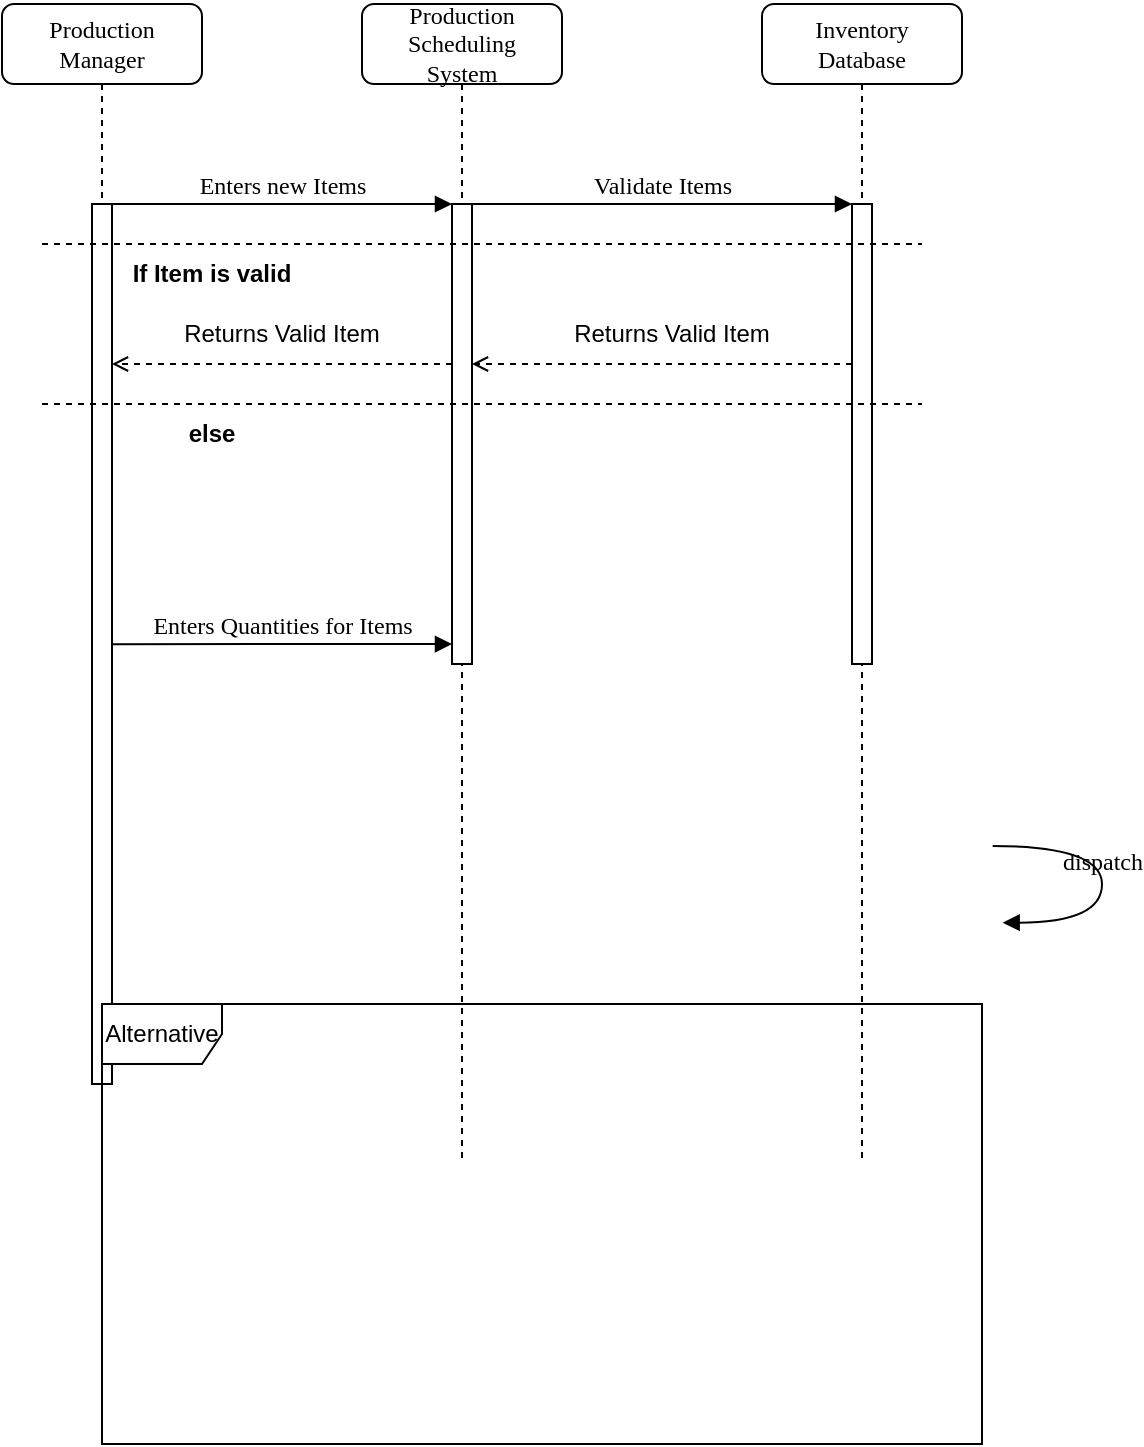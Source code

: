 <mxfile version="26.0.11">
  <diagram name="Page-1" id="13e1069c-82ec-6db2-03f1-153e76fe0fe0">
    <mxGraphModel dx="429" dy="750" grid="1" gridSize="10" guides="1" tooltips="1" connect="1" arrows="1" fold="1" page="1" pageScale="1" pageWidth="1100" pageHeight="850" background="none" math="0" shadow="0">
      <root>
        <mxCell id="0" />
        <mxCell id="1" parent="0" />
        <mxCell id="7baba1c4bc27f4b0-2" value="Production Scheduling&lt;div&gt;System&lt;/div&gt;" style="shape=umlLifeline;perimeter=lifelinePerimeter;whiteSpace=wrap;html=1;container=1;collapsible=0;recursiveResize=0;outlineConnect=0;rounded=1;shadow=0;comic=0;labelBackgroundColor=none;strokeWidth=1;fontFamily=Verdana;fontSize=12;align=center;" parent="1" vertex="1">
          <mxGeometry x="280" y="80" width="100" height="580" as="geometry" />
        </mxCell>
        <mxCell id="7baba1c4bc27f4b0-10" value="" style="html=1;points=[];perimeter=orthogonalPerimeter;rounded=0;shadow=0;comic=0;labelBackgroundColor=none;strokeWidth=1;fontFamily=Verdana;fontSize=12;align=center;" parent="7baba1c4bc27f4b0-2" vertex="1">
          <mxGeometry x="45" y="100" width="10" height="230" as="geometry" />
        </mxCell>
        <mxCell id="7baba1c4bc27f4b0-3" value="Inventory&lt;div&gt;Database&lt;/div&gt;" style="shape=umlLifeline;perimeter=lifelinePerimeter;whiteSpace=wrap;html=1;container=1;collapsible=0;recursiveResize=0;outlineConnect=0;rounded=1;shadow=0;comic=0;labelBackgroundColor=none;strokeWidth=1;fontFamily=Verdana;fontSize=12;align=center;" parent="1" vertex="1">
          <mxGeometry x="480" y="80" width="100" height="580" as="geometry" />
        </mxCell>
        <mxCell id="7baba1c4bc27f4b0-13" value="" style="html=1;points=[];perimeter=orthogonalPerimeter;rounded=0;shadow=0;comic=0;labelBackgroundColor=none;strokeWidth=1;fontFamily=Verdana;fontSize=12;align=center;" parent="7baba1c4bc27f4b0-3" vertex="1">
          <mxGeometry x="45" y="100" width="10" height="230" as="geometry" />
        </mxCell>
        <mxCell id="7baba1c4bc27f4b0-8" value="Production Manager" style="shape=umlLifeline;perimeter=lifelinePerimeter;whiteSpace=wrap;html=1;container=1;collapsible=0;recursiveResize=0;outlineConnect=0;rounded=1;shadow=0;comic=0;labelBackgroundColor=none;strokeWidth=1;fontFamily=Verdana;fontSize=12;align=center;" parent="1" vertex="1">
          <mxGeometry x="100" y="80" width="100" height="580" as="geometry" />
        </mxCell>
        <mxCell id="7baba1c4bc27f4b0-9" value="" style="html=1;points=[];perimeter=orthogonalPerimeter;rounded=0;shadow=0;comic=0;labelBackgroundColor=none;strokeWidth=1;fontFamily=Verdana;fontSize=12;align=center;" parent="7baba1c4bc27f4b0-8" vertex="1">
          <mxGeometry x="45" y="100" width="10" height="440" as="geometry" />
        </mxCell>
        <mxCell id="7baba1c4bc27f4b0-11" value="Enters new Items" style="html=1;verticalAlign=bottom;endArrow=block;entryX=0;entryY=0;labelBackgroundColor=none;fontFamily=Verdana;fontSize=12;elbow=vertical;" parent="1" source="7baba1c4bc27f4b0-9" target="7baba1c4bc27f4b0-10" edge="1">
          <mxGeometry relative="1" as="geometry">
            <mxPoint x="220" y="190" as="sourcePoint" />
          </mxGeometry>
        </mxCell>
        <mxCell id="7baba1c4bc27f4b0-14" value="Validate Items" style="html=1;verticalAlign=bottom;endArrow=block;entryX=0;entryY=0;labelBackgroundColor=none;fontFamily=Verdana;fontSize=12;elbow=vertical;" parent="1" source="7baba1c4bc27f4b0-10" target="7baba1c4bc27f4b0-13" edge="1">
          <mxGeometry relative="1" as="geometry">
            <mxPoint x="370" y="200" as="sourcePoint" />
          </mxGeometry>
        </mxCell>
        <mxCell id="7baba1c4bc27f4b0-39" value="dispatch" style="html=1;verticalAlign=bottom;endArrow=block;labelBackgroundColor=none;fontFamily=Verdana;fontSize=12;elbow=vertical;edgeStyle=orthogonalEdgeStyle;curved=1;entryX=1;entryY=0.286;entryPerimeter=0;exitX=1.038;exitY=0.345;exitPerimeter=0;" parent="1" edge="1">
          <mxGeometry relative="1" as="geometry">
            <mxPoint x="595.333" y="501" as="sourcePoint" />
            <mxPoint x="600.333" y="539.333" as="targetPoint" />
            <Array as="points">
              <mxPoint x="650" y="501" />
              <mxPoint x="650" y="539" />
            </Array>
          </mxGeometry>
        </mxCell>
        <mxCell id="wNK25TrjUgxfLg_-dszQ-1" value="Enters Quantities for Items" style="html=1;verticalAlign=bottom;endArrow=block;entryX=0.1;entryY=0.43;labelBackgroundColor=none;fontFamily=Verdana;fontSize=12;elbow=vertical;entryDx=0;entryDy=0;entryPerimeter=0;sourcePerimeterSpacing=0;" edge="1" parent="1">
          <mxGeometry relative="1" as="geometry">
            <mxPoint x="155" y="400.1" as="sourcePoint" />
            <mxPoint x="325" y="400.0" as="targetPoint" />
          </mxGeometry>
        </mxCell>
        <mxCell id="wNK25TrjUgxfLg_-dszQ-2" value="Alternative" style="shape=umlFrame;whiteSpace=wrap;html=1;pointerEvents=0;" vertex="1" parent="1">
          <mxGeometry x="150" y="580" width="440" height="220" as="geometry" />
        </mxCell>
        <mxCell id="wNK25TrjUgxfLg_-dszQ-3" value="" style="endArrow=none;html=1;rounded=0;entryX=1.007;entryY=0.5;entryDx=0;entryDy=0;entryPerimeter=0;dashed=1;" edge="1" parent="1">
          <mxGeometry width="50" height="50" relative="1" as="geometry">
            <mxPoint x="120" y="200" as="sourcePoint" />
            <mxPoint x="560" y="200" as="targetPoint" />
          </mxGeometry>
        </mxCell>
        <mxCell id="wNK25TrjUgxfLg_-dszQ-4" value="" style="endArrow=none;html=1;rounded=0;exitX=-0.002;exitY=0.5;exitDx=0;exitDy=0;exitPerimeter=0;entryX=1.007;entryY=0.5;entryDx=0;entryDy=0;entryPerimeter=0;dashed=1;" edge="1" parent="1">
          <mxGeometry width="50" height="50" relative="1" as="geometry">
            <mxPoint x="120" y="280" as="sourcePoint" />
            <mxPoint x="560" y="280" as="targetPoint" />
          </mxGeometry>
        </mxCell>
        <mxCell id="wNK25TrjUgxfLg_-dszQ-5" value="If Item is valid" style="text;html=1;align=center;verticalAlign=middle;whiteSpace=wrap;rounded=0;fontStyle=1" vertex="1" parent="1">
          <mxGeometry x="160" y="200" width="90" height="30" as="geometry" />
        </mxCell>
        <mxCell id="wNK25TrjUgxfLg_-dszQ-6" value="else" style="text;html=1;align=center;verticalAlign=middle;whiteSpace=wrap;rounded=0;fontStyle=1" vertex="1" parent="1">
          <mxGeometry x="160" y="280" width="90" height="30" as="geometry" />
        </mxCell>
        <mxCell id="wNK25TrjUgxfLg_-dszQ-9" value="" style="group" vertex="1" connectable="0" parent="1">
          <mxGeometry x="335" y="230" width="190" height="30.02" as="geometry" />
        </mxCell>
        <mxCell id="wNK25TrjUgxfLg_-dszQ-7" value="" style="endArrow=open;html=1;rounded=0;entryX=1;entryY=0.226;entryDx=0;entryDy=0;entryPerimeter=0;dashed=1;endFill=0;" edge="1" parent="wNK25TrjUgxfLg_-dszQ-9">
          <mxGeometry width="50" height="50" relative="1" as="geometry">
            <mxPoint x="190" y="30.02" as="sourcePoint" />
            <mxPoint y="30.0" as="targetPoint" />
          </mxGeometry>
        </mxCell>
        <mxCell id="wNK25TrjUgxfLg_-dszQ-8" value="Returns Valid Item" style="text;html=1;align=center;verticalAlign=middle;whiteSpace=wrap;rounded=0;" vertex="1" parent="wNK25TrjUgxfLg_-dszQ-9">
          <mxGeometry x="25" width="150" height="30" as="geometry" />
        </mxCell>
        <mxCell id="wNK25TrjUgxfLg_-dszQ-11" value="" style="endArrow=open;html=1;rounded=0;entryX=1;entryY=0.226;entryDx=0;entryDy=0;entryPerimeter=0;dashed=1;endFill=0;" edge="1" parent="1">
          <mxGeometry width="50" height="50" relative="1" as="geometry">
            <mxPoint x="325" y="260.02" as="sourcePoint" />
            <mxPoint x="155" y="260" as="targetPoint" />
          </mxGeometry>
        </mxCell>
        <mxCell id="wNK25TrjUgxfLg_-dszQ-12" value="Returns Valid Item" style="text;html=1;align=center;verticalAlign=middle;whiteSpace=wrap;rounded=0;" vertex="1" parent="1">
          <mxGeometry x="165" y="230" width="150" height="30" as="geometry" />
        </mxCell>
      </root>
    </mxGraphModel>
  </diagram>
</mxfile>
